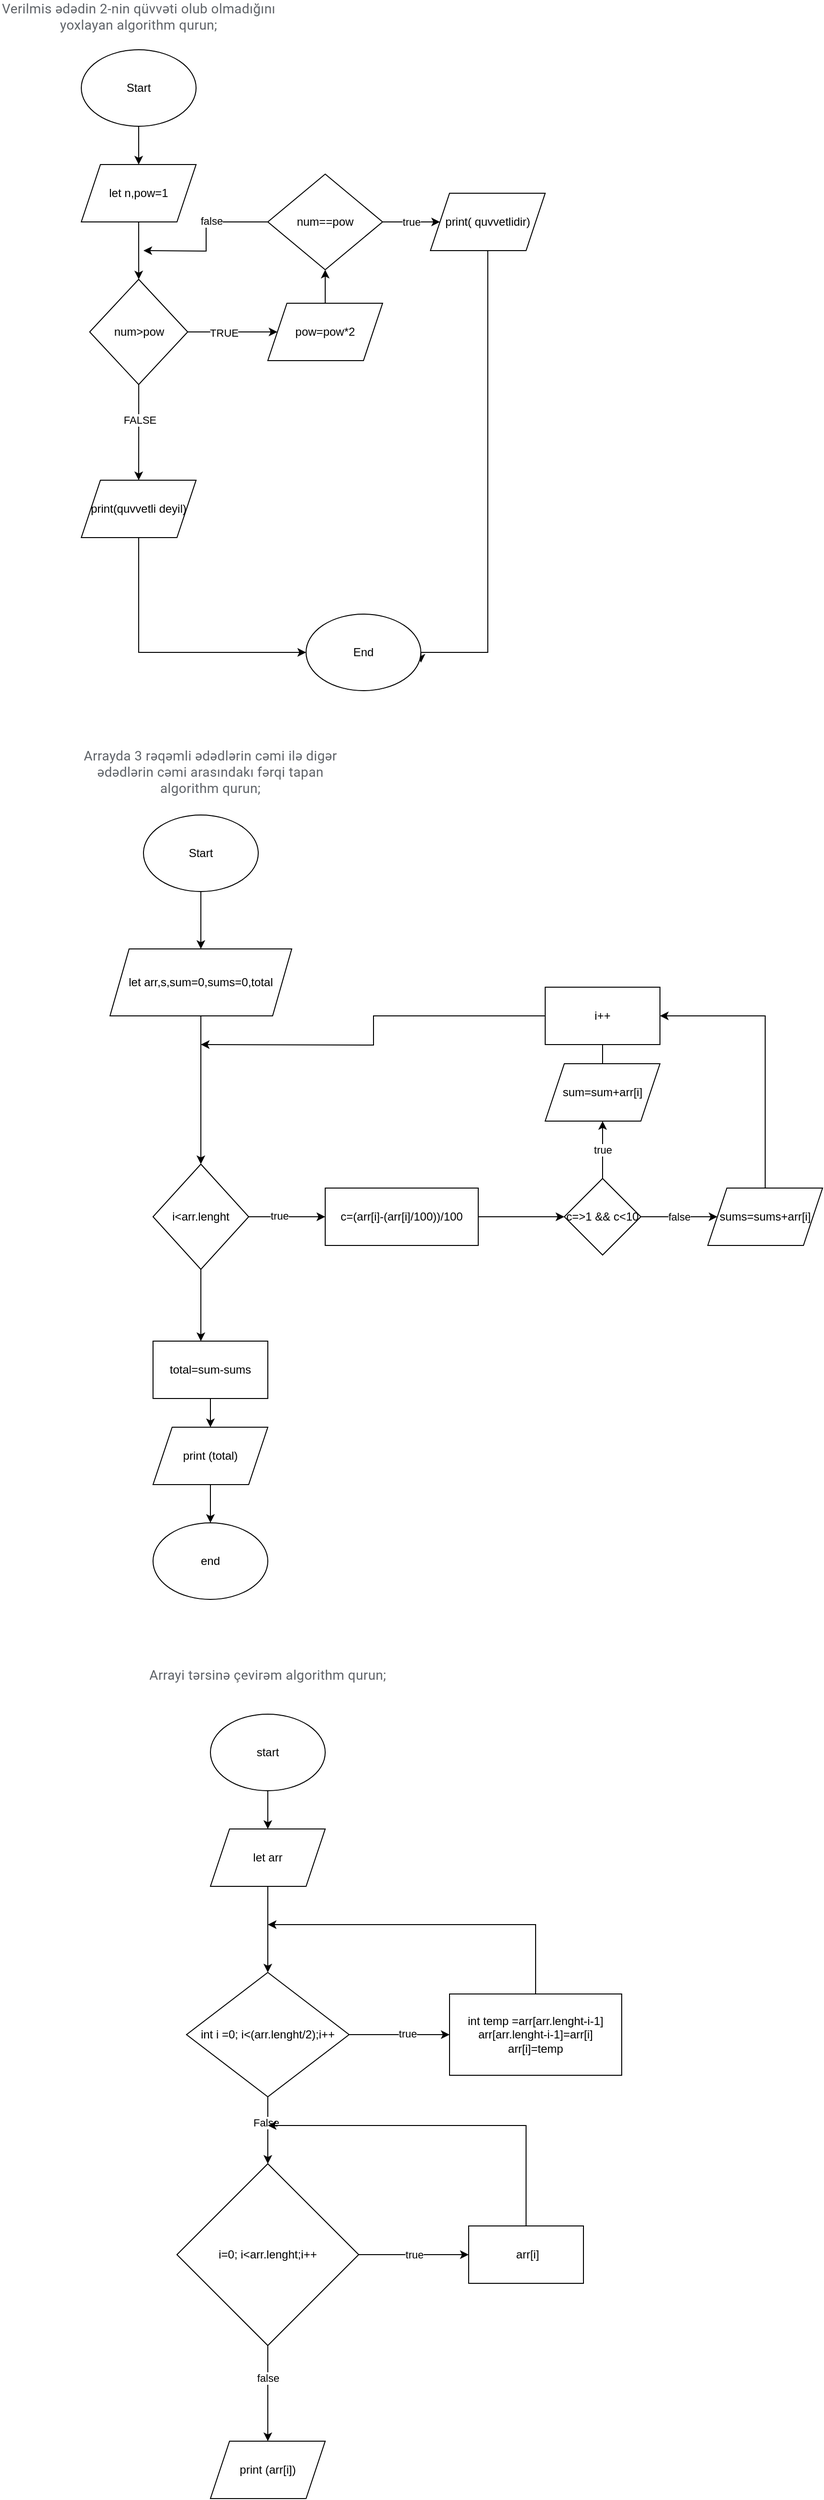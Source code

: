 <mxfile version="15.5.5" type="github">
  <diagram id="C5RBs43oDa-KdzZeNtuy" name="Page-1">
    <mxGraphModel dx="981" dy="579" grid="1" gridSize="10" guides="1" tooltips="1" connect="1" arrows="1" fold="1" page="1" pageScale="1" pageWidth="827" pageHeight="1169" math="0" shadow="0">
      <root>
        <mxCell id="WIyWlLk6GJQsqaUBKTNV-0" />
        <mxCell id="WIyWlLk6GJQsqaUBKTNV-1" parent="WIyWlLk6GJQsqaUBKTNV-0" />
        <mxCell id="ZSKaTCZfCcyE3yUoJDAZ-0" value="&lt;span style=&quot;color: rgb(95 , 99 , 104) ; font-family: &amp;#34;roboto&amp;#34; , &amp;#34;robotodraft&amp;#34; , &amp;#34;helvetica&amp;#34; , &amp;#34;arial&amp;#34; , sans-serif ; font-size: 14px ; letter-spacing: 0.2px ; background-color: rgb(255 , 255 , 255)&quot;&gt;Verilmis ədədin 2-nin qüvvəti olub olmadığını yoxlayan&amp;nbsp;algorithm qurun;&lt;/span&gt;" style="text;html=1;strokeColor=none;fillColor=none;align=center;verticalAlign=middle;whiteSpace=wrap;rounded=0;" vertex="1" parent="WIyWlLk6GJQsqaUBKTNV-1">
          <mxGeometry x="180" y="20" width="290" height="30" as="geometry" />
        </mxCell>
        <mxCell id="ZSKaTCZfCcyE3yUoJDAZ-4" value="" style="edgeStyle=orthogonalEdgeStyle;rounded=0;orthogonalLoop=1;jettySize=auto;html=1;" edge="1" parent="WIyWlLk6GJQsqaUBKTNV-1" source="ZSKaTCZfCcyE3yUoJDAZ-2" target="ZSKaTCZfCcyE3yUoJDAZ-3">
          <mxGeometry relative="1" as="geometry" />
        </mxCell>
        <mxCell id="ZSKaTCZfCcyE3yUoJDAZ-2" value="Start" style="ellipse;whiteSpace=wrap;html=1;" vertex="1" parent="WIyWlLk6GJQsqaUBKTNV-1">
          <mxGeometry x="265" y="70" width="120" height="80" as="geometry" />
        </mxCell>
        <mxCell id="ZSKaTCZfCcyE3yUoJDAZ-6" value="" style="edgeStyle=orthogonalEdgeStyle;rounded=0;orthogonalLoop=1;jettySize=auto;html=1;" edge="1" parent="WIyWlLk6GJQsqaUBKTNV-1" source="ZSKaTCZfCcyE3yUoJDAZ-3" target="ZSKaTCZfCcyE3yUoJDAZ-5">
          <mxGeometry relative="1" as="geometry" />
        </mxCell>
        <mxCell id="ZSKaTCZfCcyE3yUoJDAZ-3" value="let n,pow=1" style="shape=parallelogram;perimeter=parallelogramPerimeter;whiteSpace=wrap;html=1;fixedSize=1;" vertex="1" parent="WIyWlLk6GJQsqaUBKTNV-1">
          <mxGeometry x="265" y="190" width="120" height="60" as="geometry" />
        </mxCell>
        <mxCell id="ZSKaTCZfCcyE3yUoJDAZ-8" value="" style="edgeStyle=orthogonalEdgeStyle;rounded=0;orthogonalLoop=1;jettySize=auto;html=1;" edge="1" parent="WIyWlLk6GJQsqaUBKTNV-1" source="ZSKaTCZfCcyE3yUoJDAZ-5" target="ZSKaTCZfCcyE3yUoJDAZ-7">
          <mxGeometry relative="1" as="geometry" />
        </mxCell>
        <mxCell id="ZSKaTCZfCcyE3yUoJDAZ-9" value="TRUE" style="edgeLabel;html=1;align=center;verticalAlign=middle;resizable=0;points=[];" vertex="1" connectable="0" parent="ZSKaTCZfCcyE3yUoJDAZ-8">
          <mxGeometry x="-0.215" y="-1" relative="1" as="geometry">
            <mxPoint as="offset" />
          </mxGeometry>
        </mxCell>
        <mxCell id="ZSKaTCZfCcyE3yUoJDAZ-10" style="edgeStyle=orthogonalEdgeStyle;rounded=0;orthogonalLoop=1;jettySize=auto;html=1;" edge="1" parent="WIyWlLk6GJQsqaUBKTNV-1" source="ZSKaTCZfCcyE3yUoJDAZ-5">
          <mxGeometry relative="1" as="geometry">
            <mxPoint x="325" y="520" as="targetPoint" />
          </mxGeometry>
        </mxCell>
        <mxCell id="ZSKaTCZfCcyE3yUoJDAZ-11" value="FALSE" style="edgeLabel;html=1;align=center;verticalAlign=middle;resizable=0;points=[];" vertex="1" connectable="0" parent="ZSKaTCZfCcyE3yUoJDAZ-10">
          <mxGeometry x="-0.26" y="1" relative="1" as="geometry">
            <mxPoint as="offset" />
          </mxGeometry>
        </mxCell>
        <mxCell id="ZSKaTCZfCcyE3yUoJDAZ-5" value="num&amp;gt;pow" style="rhombus;whiteSpace=wrap;html=1;" vertex="1" parent="WIyWlLk6GJQsqaUBKTNV-1">
          <mxGeometry x="273.75" y="310" width="102.5" height="110" as="geometry" />
        </mxCell>
        <mxCell id="ZSKaTCZfCcyE3yUoJDAZ-12" style="edgeStyle=orthogonalEdgeStyle;rounded=0;orthogonalLoop=1;jettySize=auto;html=1;" edge="1" parent="WIyWlLk6GJQsqaUBKTNV-1" source="ZSKaTCZfCcyE3yUoJDAZ-7" target="ZSKaTCZfCcyE3yUoJDAZ-13">
          <mxGeometry relative="1" as="geometry">
            <mxPoint x="620" y="300" as="targetPoint" />
          </mxGeometry>
        </mxCell>
        <mxCell id="ZSKaTCZfCcyE3yUoJDAZ-7" value="pow=pow*2" style="shape=parallelogram;perimeter=parallelogramPerimeter;whiteSpace=wrap;html=1;fixedSize=1;" vertex="1" parent="WIyWlLk6GJQsqaUBKTNV-1">
          <mxGeometry x="460" y="335" width="120" height="60" as="geometry" />
        </mxCell>
        <mxCell id="ZSKaTCZfCcyE3yUoJDAZ-14" style="edgeStyle=orthogonalEdgeStyle;rounded=0;orthogonalLoop=1;jettySize=auto;html=1;" edge="1" parent="WIyWlLk6GJQsqaUBKTNV-1" source="ZSKaTCZfCcyE3yUoJDAZ-13">
          <mxGeometry relative="1" as="geometry">
            <mxPoint x="330" y="280" as="targetPoint" />
          </mxGeometry>
        </mxCell>
        <mxCell id="ZSKaTCZfCcyE3yUoJDAZ-15" value="false" style="edgeLabel;html=1;align=center;verticalAlign=middle;resizable=0;points=[];" vertex="1" connectable="0" parent="ZSKaTCZfCcyE3yUoJDAZ-14">
          <mxGeometry x="-0.263" y="-1" relative="1" as="geometry">
            <mxPoint as="offset" />
          </mxGeometry>
        </mxCell>
        <mxCell id="ZSKaTCZfCcyE3yUoJDAZ-16" value="true" style="edgeStyle=orthogonalEdgeStyle;rounded=0;orthogonalLoop=1;jettySize=auto;html=1;" edge="1" parent="WIyWlLk6GJQsqaUBKTNV-1" source="ZSKaTCZfCcyE3yUoJDAZ-13" target="ZSKaTCZfCcyE3yUoJDAZ-17">
          <mxGeometry relative="1" as="geometry">
            <mxPoint x="730" y="250" as="targetPoint" />
          </mxGeometry>
        </mxCell>
        <mxCell id="ZSKaTCZfCcyE3yUoJDAZ-13" value="num==pow" style="rhombus;whiteSpace=wrap;html=1;" vertex="1" parent="WIyWlLk6GJQsqaUBKTNV-1">
          <mxGeometry x="460" y="200" width="120" height="100" as="geometry" />
        </mxCell>
        <mxCell id="ZSKaTCZfCcyE3yUoJDAZ-19" style="edgeStyle=orthogonalEdgeStyle;rounded=0;orthogonalLoop=1;jettySize=auto;html=1;entryX=1.001;entryY=0.634;entryDx=0;entryDy=0;entryPerimeter=0;" edge="1" parent="WIyWlLk6GJQsqaUBKTNV-1" source="ZSKaTCZfCcyE3yUoJDAZ-17" target="ZSKaTCZfCcyE3yUoJDAZ-21">
          <mxGeometry relative="1" as="geometry">
            <mxPoint x="790" y="660" as="targetPoint" />
            <Array as="points">
              <mxPoint x="690" y="700" />
              <mxPoint x="620" y="700" />
            </Array>
          </mxGeometry>
        </mxCell>
        <mxCell id="ZSKaTCZfCcyE3yUoJDAZ-17" value="print( quvvetlidir)" style="shape=parallelogram;perimeter=parallelogramPerimeter;whiteSpace=wrap;html=1;fixedSize=1;" vertex="1" parent="WIyWlLk6GJQsqaUBKTNV-1">
          <mxGeometry x="630" y="220" width="120" height="60" as="geometry" />
        </mxCell>
        <mxCell id="ZSKaTCZfCcyE3yUoJDAZ-20" style="edgeStyle=orthogonalEdgeStyle;rounded=0;orthogonalLoop=1;jettySize=auto;html=1;" edge="1" parent="WIyWlLk6GJQsqaUBKTNV-1" source="ZSKaTCZfCcyE3yUoJDAZ-18" target="ZSKaTCZfCcyE3yUoJDAZ-21">
          <mxGeometry relative="1" as="geometry">
            <mxPoint x="560" y="720" as="targetPoint" />
            <Array as="points">
              <mxPoint x="325" y="700" />
              <mxPoint x="560" y="700" />
            </Array>
          </mxGeometry>
        </mxCell>
        <mxCell id="ZSKaTCZfCcyE3yUoJDAZ-18" value="print(quvvetli deyil)" style="shape=parallelogram;perimeter=parallelogramPerimeter;whiteSpace=wrap;html=1;fixedSize=1;" vertex="1" parent="WIyWlLk6GJQsqaUBKTNV-1">
          <mxGeometry x="265" y="520" width="120" height="60" as="geometry" />
        </mxCell>
        <mxCell id="ZSKaTCZfCcyE3yUoJDAZ-21" value="End" style="ellipse;whiteSpace=wrap;html=1;" vertex="1" parent="WIyWlLk6GJQsqaUBKTNV-1">
          <mxGeometry x="500" y="660" width="120" height="80" as="geometry" />
        </mxCell>
        <mxCell id="ZSKaTCZfCcyE3yUoJDAZ-23" value="&lt;span style=&quot;color: rgb(95 , 99 , 104) ; font-family: &amp;#34;roboto&amp;#34; , &amp;#34;robotodraft&amp;#34; , &amp;#34;helvetica&amp;#34; , &amp;#34;arial&amp;#34; , sans-serif ; font-size: 14px ; letter-spacing: 0.2px ; background-color: rgb(255 , 255 , 255)&quot;&gt;Arrayda 3 rəqəmli ədədlərin cəmi ilə digər ədədlərin cəmi arasındakı fərqi tapan algorithm qurun;&lt;/span&gt;" style="text;html=1;strokeColor=none;fillColor=none;align=center;verticalAlign=middle;whiteSpace=wrap;rounded=0;" vertex="1" parent="WIyWlLk6GJQsqaUBKTNV-1">
          <mxGeometry x="250" y="790" width="300" height="70" as="geometry" />
        </mxCell>
        <mxCell id="ZSKaTCZfCcyE3yUoJDAZ-25" style="edgeStyle=orthogonalEdgeStyle;rounded=0;orthogonalLoop=1;jettySize=auto;html=1;" edge="1" parent="WIyWlLk6GJQsqaUBKTNV-1" source="ZSKaTCZfCcyE3yUoJDAZ-24" target="ZSKaTCZfCcyE3yUoJDAZ-26">
          <mxGeometry relative="1" as="geometry">
            <mxPoint x="390" y="1010" as="targetPoint" />
          </mxGeometry>
        </mxCell>
        <mxCell id="ZSKaTCZfCcyE3yUoJDAZ-24" value="Start" style="ellipse;whiteSpace=wrap;html=1;" vertex="1" parent="WIyWlLk6GJQsqaUBKTNV-1">
          <mxGeometry x="330" y="870" width="120" height="80" as="geometry" />
        </mxCell>
        <mxCell id="ZSKaTCZfCcyE3yUoJDAZ-28" value="" style="edgeStyle=orthogonalEdgeStyle;rounded=0;orthogonalLoop=1;jettySize=auto;html=1;" edge="1" parent="WIyWlLk6GJQsqaUBKTNV-1" source="ZSKaTCZfCcyE3yUoJDAZ-26" target="ZSKaTCZfCcyE3yUoJDAZ-27">
          <mxGeometry relative="1" as="geometry" />
        </mxCell>
        <mxCell id="ZSKaTCZfCcyE3yUoJDAZ-26" value="let arr,s,sum=0,sums=0,total" style="shape=parallelogram;perimeter=parallelogramPerimeter;whiteSpace=wrap;html=1;fixedSize=1;" vertex="1" parent="WIyWlLk6GJQsqaUBKTNV-1">
          <mxGeometry x="295" y="1010" width="190" height="70" as="geometry" />
        </mxCell>
        <mxCell id="ZSKaTCZfCcyE3yUoJDAZ-30" value="" style="edgeStyle=orthogonalEdgeStyle;rounded=0;orthogonalLoop=1;jettySize=auto;html=1;" edge="1" parent="WIyWlLk6GJQsqaUBKTNV-1" source="ZSKaTCZfCcyE3yUoJDAZ-27" target="ZSKaTCZfCcyE3yUoJDAZ-29">
          <mxGeometry relative="1" as="geometry" />
        </mxCell>
        <mxCell id="ZSKaTCZfCcyE3yUoJDAZ-42" value="true" style="edgeLabel;html=1;align=center;verticalAlign=middle;resizable=0;points=[];" vertex="1" connectable="0" parent="ZSKaTCZfCcyE3yUoJDAZ-30">
          <mxGeometry x="-0.215" y="1" relative="1" as="geometry">
            <mxPoint as="offset" />
          </mxGeometry>
        </mxCell>
        <mxCell id="ZSKaTCZfCcyE3yUoJDAZ-43" style="edgeStyle=orthogonalEdgeStyle;rounded=0;orthogonalLoop=1;jettySize=auto;html=1;" edge="1" parent="WIyWlLk6GJQsqaUBKTNV-1" source="ZSKaTCZfCcyE3yUoJDAZ-27">
          <mxGeometry relative="1" as="geometry">
            <mxPoint x="390" y="1420" as="targetPoint" />
          </mxGeometry>
        </mxCell>
        <mxCell id="ZSKaTCZfCcyE3yUoJDAZ-27" value="i&amp;lt;arr.lenght" style="rhombus;whiteSpace=wrap;html=1;" vertex="1" parent="WIyWlLk6GJQsqaUBKTNV-1">
          <mxGeometry x="340" y="1235" width="100" height="110" as="geometry" />
        </mxCell>
        <mxCell id="ZSKaTCZfCcyE3yUoJDAZ-32" style="edgeStyle=orthogonalEdgeStyle;rounded=0;orthogonalLoop=1;jettySize=auto;html=1;" edge="1" parent="WIyWlLk6GJQsqaUBKTNV-1" source="ZSKaTCZfCcyE3yUoJDAZ-29" target="ZSKaTCZfCcyE3yUoJDAZ-31">
          <mxGeometry relative="1" as="geometry" />
        </mxCell>
        <mxCell id="ZSKaTCZfCcyE3yUoJDAZ-29" value="c=(arr[i]-(arr[i]/100))/100" style="whiteSpace=wrap;html=1;" vertex="1" parent="WIyWlLk6GJQsqaUBKTNV-1">
          <mxGeometry x="520" y="1260" width="160" height="60" as="geometry" />
        </mxCell>
        <mxCell id="ZSKaTCZfCcyE3yUoJDAZ-33" value="true" style="edgeStyle=orthogonalEdgeStyle;rounded=0;orthogonalLoop=1;jettySize=auto;html=1;" edge="1" parent="WIyWlLk6GJQsqaUBKTNV-1" source="ZSKaTCZfCcyE3yUoJDAZ-31" target="ZSKaTCZfCcyE3yUoJDAZ-34">
          <mxGeometry relative="1" as="geometry">
            <mxPoint x="800" y="1090" as="targetPoint" />
          </mxGeometry>
        </mxCell>
        <mxCell id="ZSKaTCZfCcyE3yUoJDAZ-38" value="false" style="edgeStyle=orthogonalEdgeStyle;rounded=0;orthogonalLoop=1;jettySize=auto;html=1;" edge="1" parent="WIyWlLk6GJQsqaUBKTNV-1" source="ZSKaTCZfCcyE3yUoJDAZ-31" target="ZSKaTCZfCcyE3yUoJDAZ-39">
          <mxGeometry relative="1" as="geometry">
            <mxPoint x="920" y="1290" as="targetPoint" />
          </mxGeometry>
        </mxCell>
        <mxCell id="ZSKaTCZfCcyE3yUoJDAZ-31" value="c=&amp;gt;1 &amp;amp;&amp;amp; c&amp;lt;10" style="rhombus;whiteSpace=wrap;html=1;" vertex="1" parent="WIyWlLk6GJQsqaUBKTNV-1">
          <mxGeometry x="770" y="1250" width="80" height="80" as="geometry" />
        </mxCell>
        <mxCell id="ZSKaTCZfCcyE3yUoJDAZ-34" value="sum=sum+arr[i]" style="shape=parallelogram;perimeter=parallelogramPerimeter;whiteSpace=wrap;html=1;fixedSize=1;" vertex="1" parent="WIyWlLk6GJQsqaUBKTNV-1">
          <mxGeometry x="750" y="1130" width="120" height="60" as="geometry" />
        </mxCell>
        <mxCell id="ZSKaTCZfCcyE3yUoJDAZ-41" style="edgeStyle=orthogonalEdgeStyle;rounded=0;orthogonalLoop=1;jettySize=auto;html=1;" edge="1" parent="WIyWlLk6GJQsqaUBKTNV-1" source="ZSKaTCZfCcyE3yUoJDAZ-36">
          <mxGeometry relative="1" as="geometry">
            <mxPoint x="390" y="1110" as="targetPoint" />
          </mxGeometry>
        </mxCell>
        <mxCell id="ZSKaTCZfCcyE3yUoJDAZ-36" value="i++" style="rounded=0;whiteSpace=wrap;html=1;" vertex="1" parent="WIyWlLk6GJQsqaUBKTNV-1">
          <mxGeometry x="750" y="1050" width="120" height="60" as="geometry" />
        </mxCell>
        <mxCell id="ZSKaTCZfCcyE3yUoJDAZ-37" value="" style="edgeStyle=orthogonalEdgeStyle;rounded=0;orthogonalLoop=1;jettySize=auto;html=1;endArrow=none;" edge="1" parent="WIyWlLk6GJQsqaUBKTNV-1" source="ZSKaTCZfCcyE3yUoJDAZ-34" target="ZSKaTCZfCcyE3yUoJDAZ-36">
          <mxGeometry relative="1" as="geometry">
            <mxPoint x="800" y="1000" as="targetPoint" />
            <mxPoint x="810.034" y="1130" as="sourcePoint" />
          </mxGeometry>
        </mxCell>
        <mxCell id="ZSKaTCZfCcyE3yUoJDAZ-40" style="edgeStyle=orthogonalEdgeStyle;rounded=0;orthogonalLoop=1;jettySize=auto;html=1;entryX=1;entryY=0.5;entryDx=0;entryDy=0;" edge="1" parent="WIyWlLk6GJQsqaUBKTNV-1" source="ZSKaTCZfCcyE3yUoJDAZ-39" target="ZSKaTCZfCcyE3yUoJDAZ-36">
          <mxGeometry relative="1" as="geometry">
            <Array as="points">
              <mxPoint x="980" y="1080" />
            </Array>
          </mxGeometry>
        </mxCell>
        <mxCell id="ZSKaTCZfCcyE3yUoJDAZ-39" value="sums=sums+arr[i]" style="shape=parallelogram;perimeter=parallelogramPerimeter;whiteSpace=wrap;html=1;fixedSize=1;" vertex="1" parent="WIyWlLk6GJQsqaUBKTNV-1">
          <mxGeometry x="920" y="1260" width="120" height="60" as="geometry" />
        </mxCell>
        <mxCell id="ZSKaTCZfCcyE3yUoJDAZ-45" style="edgeStyle=orthogonalEdgeStyle;rounded=0;orthogonalLoop=1;jettySize=auto;html=1;" edge="1" parent="WIyWlLk6GJQsqaUBKTNV-1" source="ZSKaTCZfCcyE3yUoJDAZ-44" target="ZSKaTCZfCcyE3yUoJDAZ-46">
          <mxGeometry relative="1" as="geometry">
            <mxPoint x="390" y="1550" as="targetPoint" />
          </mxGeometry>
        </mxCell>
        <mxCell id="ZSKaTCZfCcyE3yUoJDAZ-44" value="print (total)" style="shape=parallelogram;perimeter=parallelogramPerimeter;whiteSpace=wrap;html=1;fixedSize=1;" vertex="1" parent="WIyWlLk6GJQsqaUBKTNV-1">
          <mxGeometry x="340" y="1510" width="120" height="60" as="geometry" />
        </mxCell>
        <mxCell id="ZSKaTCZfCcyE3yUoJDAZ-46" value="end" style="ellipse;whiteSpace=wrap;html=1;" vertex="1" parent="WIyWlLk6GJQsqaUBKTNV-1">
          <mxGeometry x="340" y="1610" width="120" height="80" as="geometry" />
        </mxCell>
        <mxCell id="ZSKaTCZfCcyE3yUoJDAZ-48" style="edgeStyle=orthogonalEdgeStyle;rounded=0;orthogonalLoop=1;jettySize=auto;html=1;exitX=0.5;exitY=1;exitDx=0;exitDy=0;entryX=0.5;entryY=0;entryDx=0;entryDy=0;" edge="1" parent="WIyWlLk6GJQsqaUBKTNV-1" source="ZSKaTCZfCcyE3yUoJDAZ-47" target="ZSKaTCZfCcyE3yUoJDAZ-44">
          <mxGeometry relative="1" as="geometry" />
        </mxCell>
        <mxCell id="ZSKaTCZfCcyE3yUoJDAZ-47" value="&lt;span&gt;total=sum-sums&lt;/span&gt;" style="rounded=0;whiteSpace=wrap;html=1;" vertex="1" parent="WIyWlLk6GJQsqaUBKTNV-1">
          <mxGeometry x="340" y="1420" width="120" height="60" as="geometry" />
        </mxCell>
        <mxCell id="ZSKaTCZfCcyE3yUoJDAZ-49" value="&lt;span style=&quot;color: rgb(95 , 99 , 104) ; font-family: &amp;#34;roboto&amp;#34; , &amp;#34;robotodraft&amp;#34; , &amp;#34;helvetica&amp;#34; , &amp;#34;arial&amp;#34; , sans-serif ; font-size: 14px ; letter-spacing: 0.2px ; background-color: rgb(255 , 255 , 255)&quot;&gt;Arrayi tərsinə çevirəm algorithm qurun;&lt;/span&gt;" style="text;html=1;strokeColor=none;fillColor=none;align=center;verticalAlign=middle;whiteSpace=wrap;rounded=0;" vertex="1" parent="WIyWlLk6GJQsqaUBKTNV-1">
          <mxGeometry x="280" y="1754" width="360" height="30" as="geometry" />
        </mxCell>
        <mxCell id="ZSKaTCZfCcyE3yUoJDAZ-51" style="edgeStyle=orthogonalEdgeStyle;rounded=0;orthogonalLoop=1;jettySize=auto;html=1;" edge="1" parent="WIyWlLk6GJQsqaUBKTNV-1" source="ZSKaTCZfCcyE3yUoJDAZ-50">
          <mxGeometry relative="1" as="geometry">
            <mxPoint x="460" y="1930" as="targetPoint" />
          </mxGeometry>
        </mxCell>
        <mxCell id="ZSKaTCZfCcyE3yUoJDAZ-50" value="start" style="ellipse;whiteSpace=wrap;html=1;" vertex="1" parent="WIyWlLk6GJQsqaUBKTNV-1">
          <mxGeometry x="400" y="1810" width="120" height="80" as="geometry" />
        </mxCell>
        <mxCell id="ZSKaTCZfCcyE3yUoJDAZ-54" value="" style="edgeStyle=orthogonalEdgeStyle;rounded=0;orthogonalLoop=1;jettySize=auto;html=1;" edge="1" parent="WIyWlLk6GJQsqaUBKTNV-1" source="ZSKaTCZfCcyE3yUoJDAZ-52" target="ZSKaTCZfCcyE3yUoJDAZ-53">
          <mxGeometry relative="1" as="geometry" />
        </mxCell>
        <mxCell id="ZSKaTCZfCcyE3yUoJDAZ-52" value="let arr&lt;br&gt;" style="shape=parallelogram;perimeter=parallelogramPerimeter;whiteSpace=wrap;html=1;fixedSize=1;" vertex="1" parent="WIyWlLk6GJQsqaUBKTNV-1">
          <mxGeometry x="400" y="1930" width="120" height="60" as="geometry" />
        </mxCell>
        <mxCell id="ZSKaTCZfCcyE3yUoJDAZ-56" value="" style="edgeStyle=orthogonalEdgeStyle;rounded=0;orthogonalLoop=1;jettySize=auto;html=1;" edge="1" parent="WIyWlLk6GJQsqaUBKTNV-1" source="ZSKaTCZfCcyE3yUoJDAZ-53" target="ZSKaTCZfCcyE3yUoJDAZ-55">
          <mxGeometry relative="1" as="geometry" />
        </mxCell>
        <mxCell id="ZSKaTCZfCcyE3yUoJDAZ-57" value="true" style="edgeLabel;html=1;align=center;verticalAlign=middle;resizable=0;points=[];" vertex="1" connectable="0" parent="ZSKaTCZfCcyE3yUoJDAZ-56">
          <mxGeometry x="0.16" y="1" relative="1" as="geometry">
            <mxPoint as="offset" />
          </mxGeometry>
        </mxCell>
        <mxCell id="ZSKaTCZfCcyE3yUoJDAZ-59" style="edgeStyle=orthogonalEdgeStyle;rounded=0;orthogonalLoop=1;jettySize=auto;html=1;" edge="1" parent="WIyWlLk6GJQsqaUBKTNV-1" source="ZSKaTCZfCcyE3yUoJDAZ-53">
          <mxGeometry relative="1" as="geometry">
            <mxPoint x="460" y="2280" as="targetPoint" />
          </mxGeometry>
        </mxCell>
        <mxCell id="ZSKaTCZfCcyE3yUoJDAZ-60" value="False" style="edgeLabel;html=1;align=center;verticalAlign=middle;resizable=0;points=[];" vertex="1" connectable="0" parent="ZSKaTCZfCcyE3yUoJDAZ-59">
          <mxGeometry x="-0.252" y="-2" relative="1" as="geometry">
            <mxPoint as="offset" />
          </mxGeometry>
        </mxCell>
        <mxCell id="ZSKaTCZfCcyE3yUoJDAZ-53" value="int i =0; i&amp;lt;(arr.lenght/2);i++" style="rhombus;whiteSpace=wrap;html=1;" vertex="1" parent="WIyWlLk6GJQsqaUBKTNV-1">
          <mxGeometry x="375" y="2080" width="170" height="130" as="geometry" />
        </mxCell>
        <mxCell id="ZSKaTCZfCcyE3yUoJDAZ-58" style="edgeStyle=orthogonalEdgeStyle;rounded=0;orthogonalLoop=1;jettySize=auto;html=1;" edge="1" parent="WIyWlLk6GJQsqaUBKTNV-1" source="ZSKaTCZfCcyE3yUoJDAZ-55">
          <mxGeometry relative="1" as="geometry">
            <mxPoint x="460" y="2030" as="targetPoint" />
            <Array as="points">
              <mxPoint x="740" y="2030" />
              <mxPoint x="460" y="2030" />
            </Array>
          </mxGeometry>
        </mxCell>
        <mxCell id="ZSKaTCZfCcyE3yUoJDAZ-55" value="int temp =arr[arr.lenght-i-1]&lt;br&gt;arr[arr.lenght-i-1]=arr[i]&lt;br&gt;arr[i]=temp" style="whiteSpace=wrap;html=1;" vertex="1" parent="WIyWlLk6GJQsqaUBKTNV-1">
          <mxGeometry x="650" y="2102.5" width="180" height="85" as="geometry" />
        </mxCell>
        <mxCell id="ZSKaTCZfCcyE3yUoJDAZ-63" value="true" style="edgeStyle=orthogonalEdgeStyle;rounded=0;orthogonalLoop=1;jettySize=auto;html=1;" edge="1" parent="WIyWlLk6GJQsqaUBKTNV-1" source="ZSKaTCZfCcyE3yUoJDAZ-61" target="ZSKaTCZfCcyE3yUoJDAZ-62">
          <mxGeometry relative="1" as="geometry" />
        </mxCell>
        <mxCell id="ZSKaTCZfCcyE3yUoJDAZ-66" style="edgeStyle=orthogonalEdgeStyle;rounded=0;orthogonalLoop=1;jettySize=auto;html=1;" edge="1" parent="WIyWlLk6GJQsqaUBKTNV-1" source="ZSKaTCZfCcyE3yUoJDAZ-61">
          <mxGeometry relative="1" as="geometry">
            <mxPoint x="460" y="2570" as="targetPoint" />
          </mxGeometry>
        </mxCell>
        <mxCell id="ZSKaTCZfCcyE3yUoJDAZ-67" value="false" style="edgeLabel;html=1;align=center;verticalAlign=middle;resizable=0;points=[];" vertex="1" connectable="0" parent="ZSKaTCZfCcyE3yUoJDAZ-66">
          <mxGeometry x="-0.325" relative="1" as="geometry">
            <mxPoint as="offset" />
          </mxGeometry>
        </mxCell>
        <mxCell id="ZSKaTCZfCcyE3yUoJDAZ-61" value="i=0; i&amp;lt;arr.lenght;i++" style="rhombus;whiteSpace=wrap;html=1;" vertex="1" parent="WIyWlLk6GJQsqaUBKTNV-1">
          <mxGeometry x="365" y="2280" width="190" height="190" as="geometry" />
        </mxCell>
        <mxCell id="ZSKaTCZfCcyE3yUoJDAZ-65" style="edgeStyle=orthogonalEdgeStyle;rounded=0;orthogonalLoop=1;jettySize=auto;html=1;" edge="1" parent="WIyWlLk6GJQsqaUBKTNV-1" source="ZSKaTCZfCcyE3yUoJDAZ-62">
          <mxGeometry relative="1" as="geometry">
            <mxPoint x="460" y="2240" as="targetPoint" />
            <Array as="points">
              <mxPoint x="730" y="2240" />
            </Array>
          </mxGeometry>
        </mxCell>
        <mxCell id="ZSKaTCZfCcyE3yUoJDAZ-62" value="&amp;nbsp;arr[i]" style="whiteSpace=wrap;html=1;" vertex="1" parent="WIyWlLk6GJQsqaUBKTNV-1">
          <mxGeometry x="670" y="2345" width="120" height="60" as="geometry" />
        </mxCell>
        <mxCell id="ZSKaTCZfCcyE3yUoJDAZ-68" value="print (arr[i])" style="shape=parallelogram;perimeter=parallelogramPerimeter;whiteSpace=wrap;html=1;fixedSize=1;" vertex="1" parent="WIyWlLk6GJQsqaUBKTNV-1">
          <mxGeometry x="400" y="2570" width="120" height="60" as="geometry" />
        </mxCell>
      </root>
    </mxGraphModel>
  </diagram>
</mxfile>
